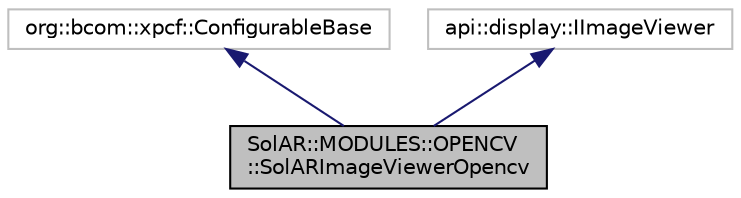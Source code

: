 digraph "SolAR::MODULES::OPENCV::SolARImageViewerOpencv"
{
 // LATEX_PDF_SIZE
  edge [fontname="Helvetica",fontsize="10",labelfontname="Helvetica",labelfontsize="10"];
  node [fontname="Helvetica",fontsize="10",shape=record];
  Node1 [label="SolAR::MODULES::OPENCV\l::SolARImageViewerOpencv",height=0.2,width=0.4,color="black", fillcolor="grey75", style="filled", fontcolor="black",tooltip="Displays an image in a dedicated window. UUID: 19ea4e13-7085-4e3f-92ca-93f200ffb01b"];
  Node2 -> Node1 [dir="back",color="midnightblue",fontsize="10",style="solid",fontname="Helvetica"];
  Node2 [label="org::bcom::xpcf::ConfigurableBase",height=0.2,width=0.4,color="grey75", fillcolor="white", style="filled",tooltip=" "];
  Node3 -> Node1 [dir="back",color="midnightblue",fontsize="10",style="solid",fontname="Helvetica"];
  Node3 [label="api::display::IImageViewer",height=0.2,width=0.4,color="grey75", fillcolor="white", style="filled",tooltip=" "];
}
